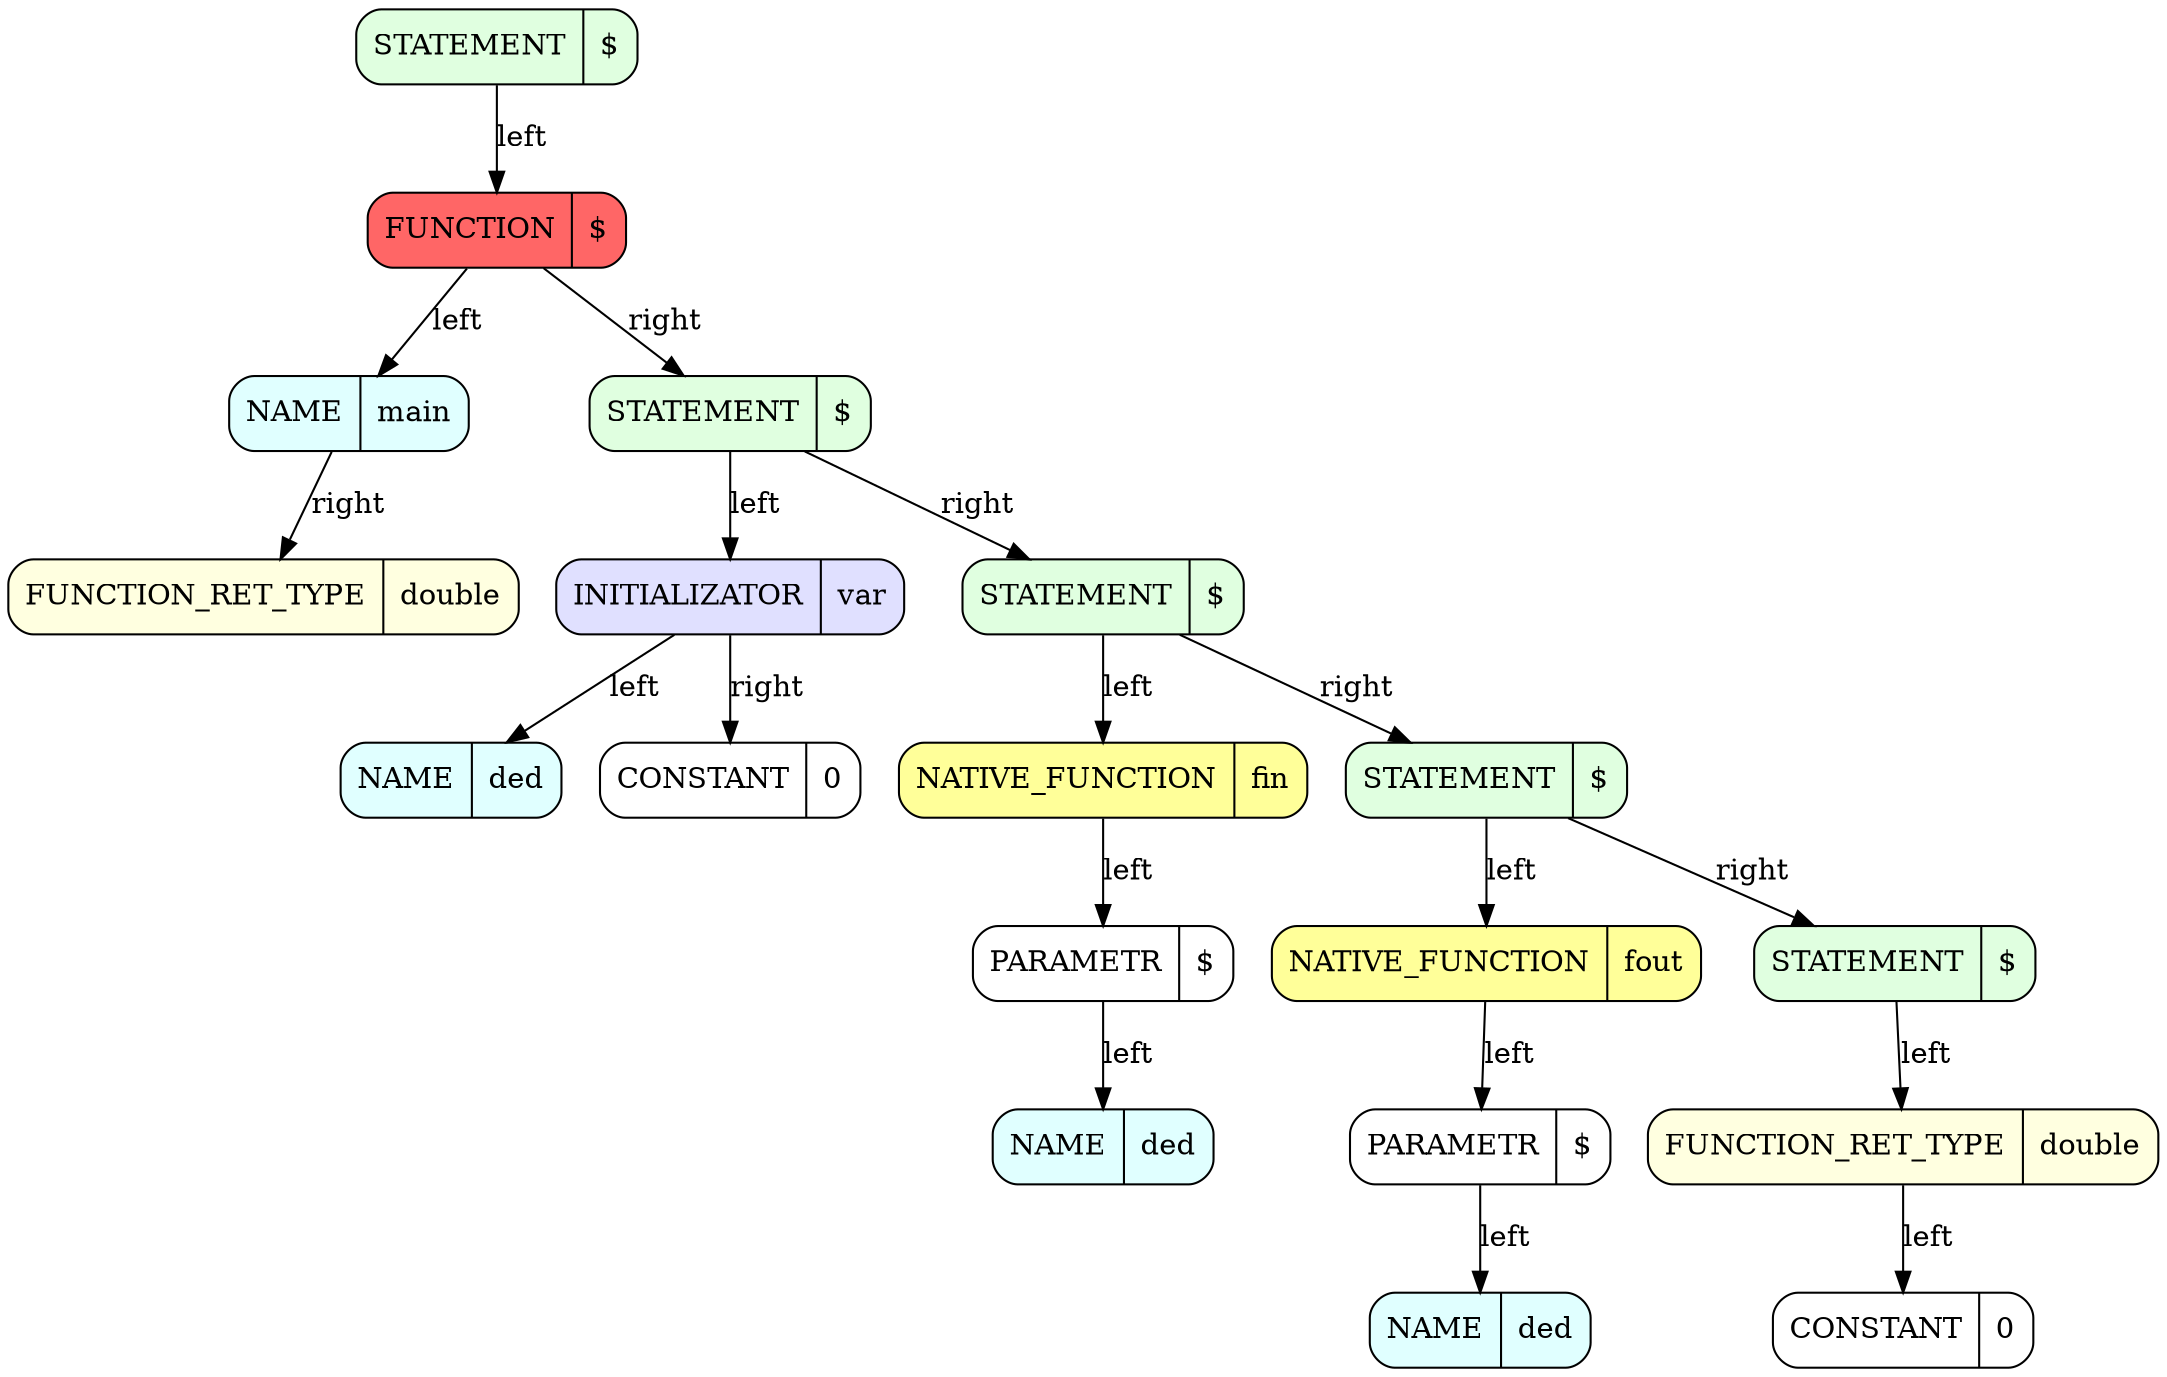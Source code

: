 ########################################################### SetDot
digraph 
{
rankdir = TB # RANKDIR
		node_0x556dad299260 [style = filled, fillcolor = "#E0FFE0", shape = Mrecord label =  "STATEMENT | {$}"]
		node_0x556dad299298 [style = filled, fillcolor = "#FF6666", shape = Mrecord label =  "FUNCTION | {$}"]
		node_0x556dad2992d0 [style = filled, fillcolor = "#E0FFFF", shape = Mrecord label =  "NAME | {main}"]
		node_0x556dad299308 [style = filled, fillcolor = "#FFFFE0", shape = Mrecord label =  "FUNCTION_RET_TYPE | {double}"]
		node_0x556dad2992d0 -> node_0x556dad299308 [label = "right"]
		node_0x556dad299298 -> node_0x556dad2992d0 [label = "left"]
		node_0x556dad299340 [style = filled, fillcolor = "#E0FFE0", shape = Mrecord label =  "STATEMENT | {$}"]
		node_0x556dad299378 [style = filled, fillcolor = "#E0E0FF", shape = Mrecord label =  "INITIALIZATOR | {var}"]
		node_0x556dad2993b0 [style = filled, fillcolor = "#E0FFFF", shape = Mrecord label =  "NAME | {ded}"]
		node_0x556dad299378 -> node_0x556dad2993b0 [label = "left"]
		node_0x556dad2993e8 [style = filled, fillcolor = "#FFFFFF", shape = Mrecord label =  "CONSTANT | {0}"]
		node_0x556dad299378 -> node_0x556dad2993e8 [label = "right"]
		node_0x556dad299340 -> node_0x556dad299378 [label = "left"]
		node_0x556dad299420 [style = filled, fillcolor = "#E0FFE0", shape = Mrecord label =  "STATEMENT | {$}"]
		node_0x556dad299458 [style = filled, fillcolor = "#FFFF99", shape = Mrecord label =  "NATIVE_FUNCTION | {fin}"]
		node_0x556dad299490 [style = filled, fillcolor = "#FFFFFF", shape = Mrecord label =  "PARAMETR | {$}"]
		node_0x556dad2994c8 [style = filled, fillcolor = "#E0FFFF", shape = Mrecord label =  "NAME | {ded}"]
		node_0x556dad299490 -> node_0x556dad2994c8 [label = "left"]
		node_0x556dad299458 -> node_0x556dad299490 [label = "left"]
		node_0x556dad299420 -> node_0x556dad299458 [label = "left"]
		node_0x556dad299500 [style = filled, fillcolor = "#E0FFE0", shape = Mrecord label =  "STATEMENT | {$}"]
		node_0x556dad299538 [style = filled, fillcolor = "#FFFF99", shape = Mrecord label =  "NATIVE_FUNCTION | {fout}"]
		node_0x556dad299570 [style = filled, fillcolor = "#FFFFFF", shape = Mrecord label =  "PARAMETR | {$}"]
		node_0x556dad2995a8 [style = filled, fillcolor = "#E0FFFF", shape = Mrecord label =  "NAME | {ded}"]
		node_0x556dad299570 -> node_0x556dad2995a8 [label = "left"]
		node_0x556dad299538 -> node_0x556dad299570 [label = "left"]
		node_0x556dad299500 -> node_0x556dad299538 [label = "left"]
		node_0x556dad2995e0 [style = filled, fillcolor = "#E0FFE0", shape = Mrecord label =  "STATEMENT | {$}"]
		node_0x556dad299618 [style = filled, fillcolor = "#FFFFE0", shape = Mrecord label =  "FUNCTION_RET_TYPE | {double}"]
		node_0x556dad299650 [style = filled, fillcolor = "#FFFFFF", shape = Mrecord label =  "CONSTANT | {0}"]
		node_0x556dad299618 -> node_0x556dad299650 [label = "left"]
		node_0x556dad2995e0 -> node_0x556dad299618 [label = "left"]
		node_0x556dad299500 -> node_0x556dad2995e0 [label = "right"]
		node_0x556dad299420 -> node_0x556dad299500 [label = "right"]
		node_0x556dad299340 -> node_0x556dad299420 [label = "right"]
		node_0x556dad299298 -> node_0x556dad299340 [label = "right"]
		node_0x556dad299260 -> node_0x556dad299298 [label = "left"]
########################################################### SetEndDot

}